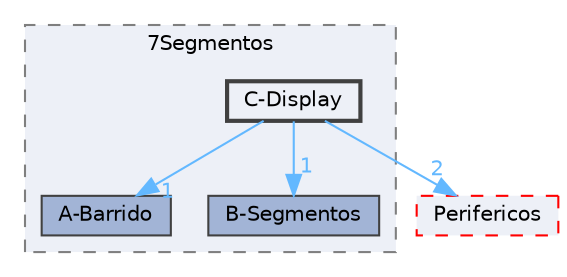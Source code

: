 digraph "E:/Agustin/Escritorio/MCUexpresso/KitLPC845-C++/src/Drivers/Hardware/02-Displays/7Segmentos/C-Display"
{
 // LATEX_PDF_SIZE
  bgcolor="transparent";
  edge [fontname=Helvetica,fontsize=10,labelfontname=Helvetica,labelfontsize=10];
  node [fontname=Helvetica,fontsize=10,shape=box,height=0.2,width=0.4];
  compound=true
  subgraph clusterdir_6f52b4b1ba388d7141328ee2524c9948 {
    graph [ bgcolor="#edf0f7", pencolor="grey50", label="7Segmentos", fontname=Helvetica,fontsize=10 style="filled,dashed", URL="dir_6f52b4b1ba388d7141328ee2524c9948.html",tooltip=""]
  dir_93c1535c6de2115d9cd14b39863781e6 [label="A-Barrido", fillcolor="#a2b4d6", color="grey25", style="filled", URL="dir_93c1535c6de2115d9cd14b39863781e6.html",tooltip=""];
  dir_fb9c8ddf1ff5f1fb8933c3c3d558ac9f [label="B-Segmentos", fillcolor="#a2b4d6", color="grey25", style="filled", URL="dir_fb9c8ddf1ff5f1fb8933c3c3d558ac9f.html",tooltip=""];
  dir_20af0994fb693dc5751fd7ccd0f3c11d [label="C-Display", fillcolor="#edf0f7", color="grey25", style="filled,bold", URL="dir_20af0994fb693dc5751fd7ccd0f3c11d.html",tooltip=""];
  }
  dir_fddceb55b13f36ba841fc9095bbfed65 [label="Perifericos", fillcolor="#edf0f7", color="red", style="filled,dashed", URL="dir_fddceb55b13f36ba841fc9095bbfed65.html",tooltip=""];
  dir_20af0994fb693dc5751fd7ccd0f3c11d->dir_93c1535c6de2115d9cd14b39863781e6 [headlabel="1", labeldistance=1.5 headhref="dir_000025_000023.html" href="dir_000025_000023.html" color="steelblue1" fontcolor="steelblue1"];
  dir_20af0994fb693dc5751fd7ccd0f3c11d->dir_fb9c8ddf1ff5f1fb8933c3c3d558ac9f [headlabel="1", labeldistance=1.5 headhref="dir_000025_000024.html" href="dir_000025_000024.html" color="steelblue1" fontcolor="steelblue1"];
  dir_20af0994fb693dc5751fd7ccd0f3c11d->dir_fddceb55b13f36ba841fc9095bbfed65 [headlabel="2", labeldistance=1.5 headhref="dir_000025_000031.html" href="dir_000025_000031.html" color="steelblue1" fontcolor="steelblue1"];
}
